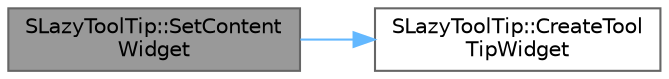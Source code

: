 digraph "SLazyToolTip::SetContentWidget"
{
 // INTERACTIVE_SVG=YES
 // LATEX_PDF_SIZE
  bgcolor="transparent";
  edge [fontname=Helvetica,fontsize=10,labelfontname=Helvetica,labelfontsize=10];
  node [fontname=Helvetica,fontsize=10,shape=box,height=0.2,width=0.4];
  rankdir="LR";
  Node1 [id="Node000001",label="SLazyToolTip::SetContent\lWidget",height=0.2,width=0.4,color="gray40", fillcolor="grey60", style="filled", fontcolor="black",tooltip="Sets the tool tip's content widget."];
  Node1 -> Node2 [id="edge1_Node000001_Node000002",color="steelblue1",style="solid",tooltip=" "];
  Node2 [id="Node000002",label="SLazyToolTip::CreateTool\lTipWidget",height=0.2,width=0.4,color="grey40", fillcolor="white", style="filled",URL="$d3/d90/classSLazyToolTip.html#a8d0b4d724727fdfa54361037da03f9ac",tooltip=" "];
}

